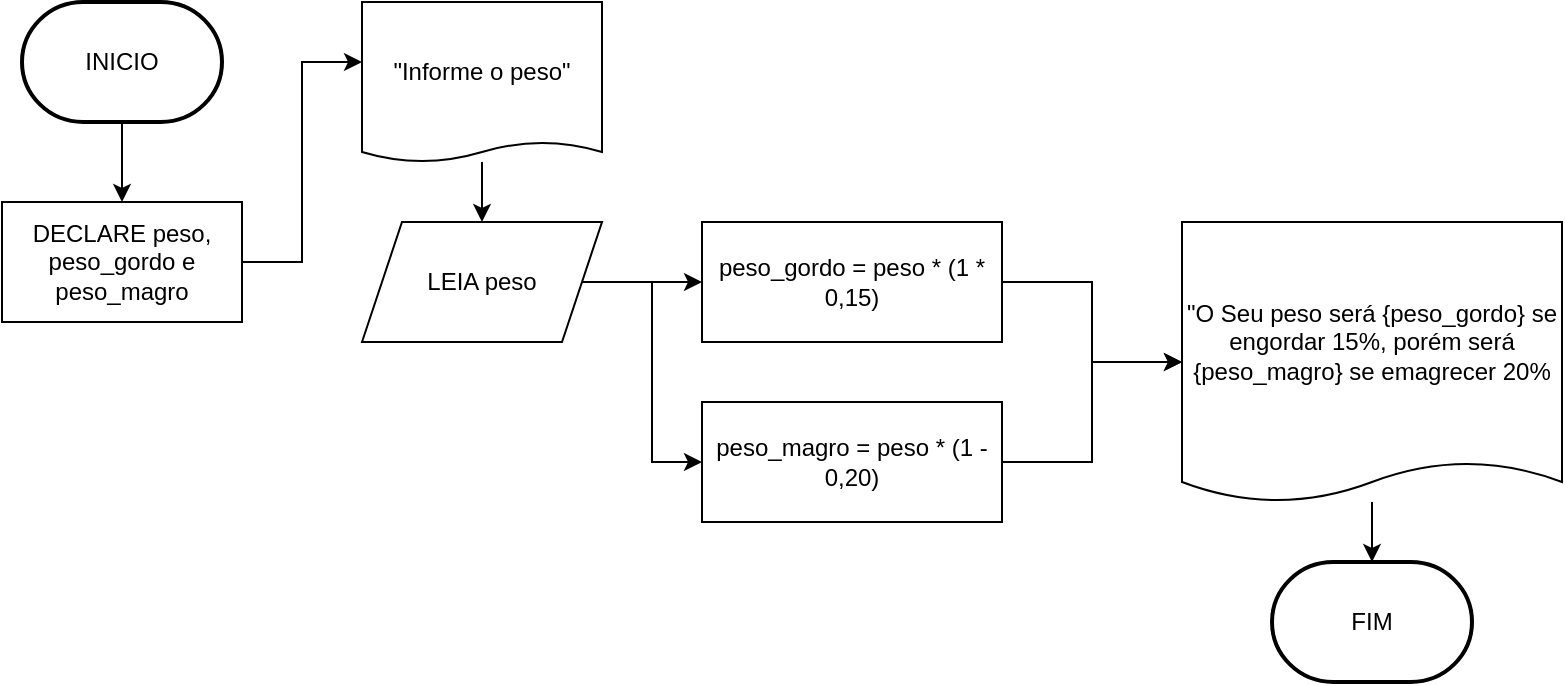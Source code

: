 <mxfile version="21.7.2" type="device">
  <diagram name="Page-1" id="-WDS3N2YXrtgN7FR9Ja-">
    <mxGraphModel dx="1363" dy="860" grid="1" gridSize="10" guides="1" tooltips="1" connect="1" arrows="1" fold="1" page="1" pageScale="1" pageWidth="850" pageHeight="1100" math="0" shadow="0">
      <root>
        <mxCell id="0" />
        <mxCell id="1" parent="0" />
        <mxCell id="TMtcDuhFHlZRaRCBiAjq-1" value="&lt;div&gt;FIM&lt;/div&gt;" style="strokeWidth=2;html=1;shape=mxgraph.flowchart.terminator;whiteSpace=wrap;" vertex="1" parent="1">
          <mxGeometry x="670" y="660" width="100" height="60" as="geometry" />
        </mxCell>
        <mxCell id="TMtcDuhFHlZRaRCBiAjq-4" value="" style="edgeStyle=orthogonalEdgeStyle;rounded=0;orthogonalLoop=1;jettySize=auto;html=1;" edge="1" parent="1" source="TMtcDuhFHlZRaRCBiAjq-2" target="TMtcDuhFHlZRaRCBiAjq-3">
          <mxGeometry relative="1" as="geometry" />
        </mxCell>
        <mxCell id="TMtcDuhFHlZRaRCBiAjq-2" value="INICIO" style="strokeWidth=2;html=1;shape=mxgraph.flowchart.terminator;whiteSpace=wrap;" vertex="1" parent="1">
          <mxGeometry x="45" y="380" width="100" height="60" as="geometry" />
        </mxCell>
        <mxCell id="TMtcDuhFHlZRaRCBiAjq-7" style="edgeStyle=orthogonalEdgeStyle;rounded=0;orthogonalLoop=1;jettySize=auto;html=1;entryX=0;entryY=0.375;entryDx=0;entryDy=0;entryPerimeter=0;" edge="1" parent="1" source="TMtcDuhFHlZRaRCBiAjq-3" target="TMtcDuhFHlZRaRCBiAjq-6">
          <mxGeometry relative="1" as="geometry" />
        </mxCell>
        <mxCell id="TMtcDuhFHlZRaRCBiAjq-3" value="DECLARE peso, peso_gordo e peso_magro" style="rounded=0;whiteSpace=wrap;html=1;" vertex="1" parent="1">
          <mxGeometry x="35" y="480" width="120" height="60" as="geometry" />
        </mxCell>
        <mxCell id="TMtcDuhFHlZRaRCBiAjq-9" value="" style="edgeStyle=orthogonalEdgeStyle;rounded=0;orthogonalLoop=1;jettySize=auto;html=1;" edge="1" parent="1" source="TMtcDuhFHlZRaRCBiAjq-6" target="TMtcDuhFHlZRaRCBiAjq-8">
          <mxGeometry relative="1" as="geometry" />
        </mxCell>
        <mxCell id="TMtcDuhFHlZRaRCBiAjq-6" value="&quot;Informe o peso&quot;" style="shape=document;whiteSpace=wrap;html=1;boundedLbl=1;size=0.125;" vertex="1" parent="1">
          <mxGeometry x="215" y="380" width="120" height="80" as="geometry" />
        </mxCell>
        <mxCell id="TMtcDuhFHlZRaRCBiAjq-12" value="" style="edgeStyle=orthogonalEdgeStyle;rounded=0;orthogonalLoop=1;jettySize=auto;html=1;" edge="1" parent="1" source="TMtcDuhFHlZRaRCBiAjq-8" target="TMtcDuhFHlZRaRCBiAjq-10">
          <mxGeometry relative="1" as="geometry" />
        </mxCell>
        <mxCell id="TMtcDuhFHlZRaRCBiAjq-13" style="edgeStyle=orthogonalEdgeStyle;rounded=0;orthogonalLoop=1;jettySize=auto;html=1;entryX=0;entryY=0.5;entryDx=0;entryDy=0;" edge="1" parent="1" source="TMtcDuhFHlZRaRCBiAjq-8" target="TMtcDuhFHlZRaRCBiAjq-11">
          <mxGeometry relative="1" as="geometry" />
        </mxCell>
        <mxCell id="TMtcDuhFHlZRaRCBiAjq-8" value="LEIA peso" style="shape=parallelogram;perimeter=parallelogramPerimeter;whiteSpace=wrap;html=1;fixedSize=1;" vertex="1" parent="1">
          <mxGeometry x="215" y="490" width="120" height="60" as="geometry" />
        </mxCell>
        <mxCell id="TMtcDuhFHlZRaRCBiAjq-16" style="edgeStyle=orthogonalEdgeStyle;rounded=0;orthogonalLoop=1;jettySize=auto;html=1;" edge="1" parent="1" source="TMtcDuhFHlZRaRCBiAjq-10" target="TMtcDuhFHlZRaRCBiAjq-14">
          <mxGeometry relative="1" as="geometry" />
        </mxCell>
        <mxCell id="TMtcDuhFHlZRaRCBiAjq-10" value="peso_gordo = peso * (1 * 0,15)" style="rounded=0;whiteSpace=wrap;html=1;" vertex="1" parent="1">
          <mxGeometry x="385" y="490" width="150" height="60" as="geometry" />
        </mxCell>
        <mxCell id="TMtcDuhFHlZRaRCBiAjq-15" style="edgeStyle=orthogonalEdgeStyle;rounded=0;orthogonalLoop=1;jettySize=auto;html=1;entryX=0;entryY=0.5;entryDx=0;entryDy=0;" edge="1" parent="1" source="TMtcDuhFHlZRaRCBiAjq-11" target="TMtcDuhFHlZRaRCBiAjq-14">
          <mxGeometry relative="1" as="geometry" />
        </mxCell>
        <mxCell id="TMtcDuhFHlZRaRCBiAjq-11" value="peso_magro = peso * (1 - 0,20)" style="rounded=0;whiteSpace=wrap;html=1;" vertex="1" parent="1">
          <mxGeometry x="385" y="580" width="150" height="60" as="geometry" />
        </mxCell>
        <mxCell id="TMtcDuhFHlZRaRCBiAjq-17" value="" style="edgeStyle=orthogonalEdgeStyle;rounded=0;orthogonalLoop=1;jettySize=auto;html=1;" edge="1" parent="1" source="TMtcDuhFHlZRaRCBiAjq-14" target="TMtcDuhFHlZRaRCBiAjq-1">
          <mxGeometry relative="1" as="geometry" />
        </mxCell>
        <mxCell id="TMtcDuhFHlZRaRCBiAjq-14" value="&quot;O Seu peso será {peso_gordo} se engordar 15%, porém será {peso_magro} se emagrecer 20%" style="shape=document;whiteSpace=wrap;html=1;boundedLbl=1;size=0.143;" vertex="1" parent="1">
          <mxGeometry x="625" y="490" width="190" height="140" as="geometry" />
        </mxCell>
      </root>
    </mxGraphModel>
  </diagram>
</mxfile>
